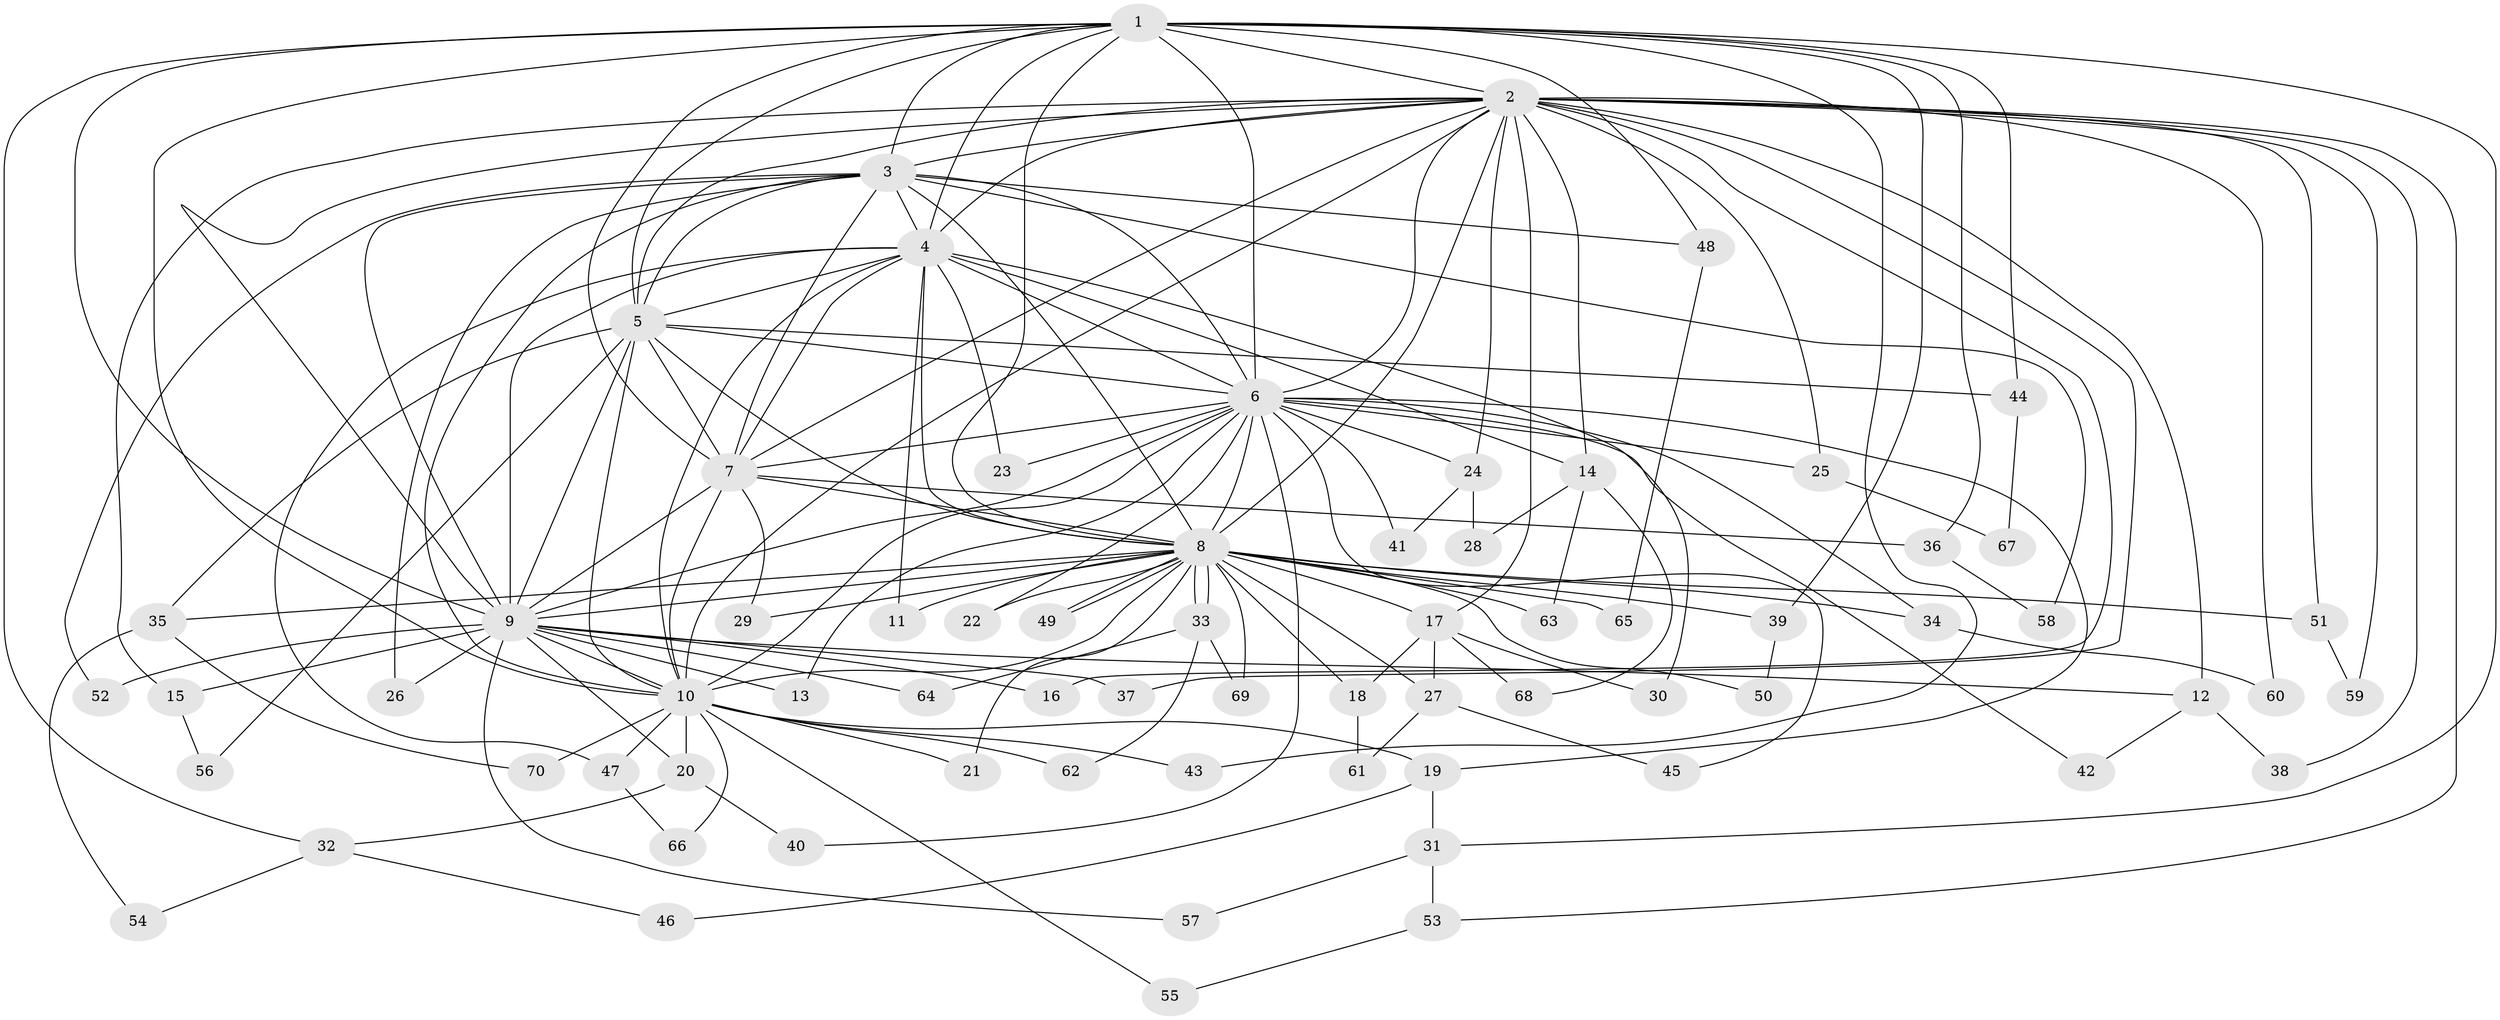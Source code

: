 // Generated by graph-tools (version 1.1) at 2025/49/03/09/25 03:49:38]
// undirected, 70 vertices, 165 edges
graph export_dot {
graph [start="1"]
  node [color=gray90,style=filled];
  1;
  2;
  3;
  4;
  5;
  6;
  7;
  8;
  9;
  10;
  11;
  12;
  13;
  14;
  15;
  16;
  17;
  18;
  19;
  20;
  21;
  22;
  23;
  24;
  25;
  26;
  27;
  28;
  29;
  30;
  31;
  32;
  33;
  34;
  35;
  36;
  37;
  38;
  39;
  40;
  41;
  42;
  43;
  44;
  45;
  46;
  47;
  48;
  49;
  50;
  51;
  52;
  53;
  54;
  55;
  56;
  57;
  58;
  59;
  60;
  61;
  62;
  63;
  64;
  65;
  66;
  67;
  68;
  69;
  70;
  1 -- 2;
  1 -- 3;
  1 -- 4;
  1 -- 5;
  1 -- 6;
  1 -- 7;
  1 -- 8;
  1 -- 9;
  1 -- 10;
  1 -- 31;
  1 -- 32;
  1 -- 36;
  1 -- 39;
  1 -- 43;
  1 -- 44;
  1 -- 48;
  2 -- 3;
  2 -- 4;
  2 -- 5;
  2 -- 6;
  2 -- 7;
  2 -- 8;
  2 -- 9;
  2 -- 10;
  2 -- 12;
  2 -- 14;
  2 -- 15;
  2 -- 16;
  2 -- 17;
  2 -- 24;
  2 -- 25;
  2 -- 37;
  2 -- 38;
  2 -- 51;
  2 -- 53;
  2 -- 59;
  2 -- 60;
  3 -- 4;
  3 -- 5;
  3 -- 6;
  3 -- 7;
  3 -- 8;
  3 -- 9;
  3 -- 10;
  3 -- 26;
  3 -- 48;
  3 -- 52;
  3 -- 58;
  4 -- 5;
  4 -- 6;
  4 -- 7;
  4 -- 8;
  4 -- 9;
  4 -- 10;
  4 -- 11;
  4 -- 14;
  4 -- 23;
  4 -- 30;
  4 -- 47;
  5 -- 6;
  5 -- 7;
  5 -- 8;
  5 -- 9;
  5 -- 10;
  5 -- 35;
  5 -- 44;
  5 -- 56;
  6 -- 7;
  6 -- 8;
  6 -- 9;
  6 -- 10;
  6 -- 13;
  6 -- 19;
  6 -- 22;
  6 -- 23;
  6 -- 24;
  6 -- 25;
  6 -- 34;
  6 -- 40;
  6 -- 41;
  6 -- 42;
  6 -- 45;
  7 -- 8;
  7 -- 9;
  7 -- 10;
  7 -- 29;
  7 -- 36;
  8 -- 9;
  8 -- 10;
  8 -- 11;
  8 -- 17;
  8 -- 18;
  8 -- 21;
  8 -- 22;
  8 -- 27;
  8 -- 29;
  8 -- 33;
  8 -- 33;
  8 -- 34;
  8 -- 35;
  8 -- 39;
  8 -- 49;
  8 -- 49;
  8 -- 50;
  8 -- 51;
  8 -- 63;
  8 -- 65;
  8 -- 69;
  9 -- 10;
  9 -- 12;
  9 -- 13;
  9 -- 15;
  9 -- 16;
  9 -- 20;
  9 -- 26;
  9 -- 37;
  9 -- 52;
  9 -- 57;
  9 -- 64;
  10 -- 19;
  10 -- 20;
  10 -- 21;
  10 -- 43;
  10 -- 47;
  10 -- 55;
  10 -- 62;
  10 -- 66;
  10 -- 70;
  12 -- 38;
  12 -- 42;
  14 -- 28;
  14 -- 63;
  14 -- 68;
  15 -- 56;
  17 -- 18;
  17 -- 27;
  17 -- 30;
  17 -- 68;
  18 -- 61;
  19 -- 31;
  19 -- 46;
  20 -- 32;
  20 -- 40;
  24 -- 28;
  24 -- 41;
  25 -- 67;
  27 -- 45;
  27 -- 61;
  31 -- 53;
  31 -- 57;
  32 -- 46;
  32 -- 54;
  33 -- 62;
  33 -- 64;
  33 -- 69;
  34 -- 60;
  35 -- 54;
  35 -- 70;
  36 -- 58;
  39 -- 50;
  44 -- 67;
  47 -- 66;
  48 -- 65;
  51 -- 59;
  53 -- 55;
}
